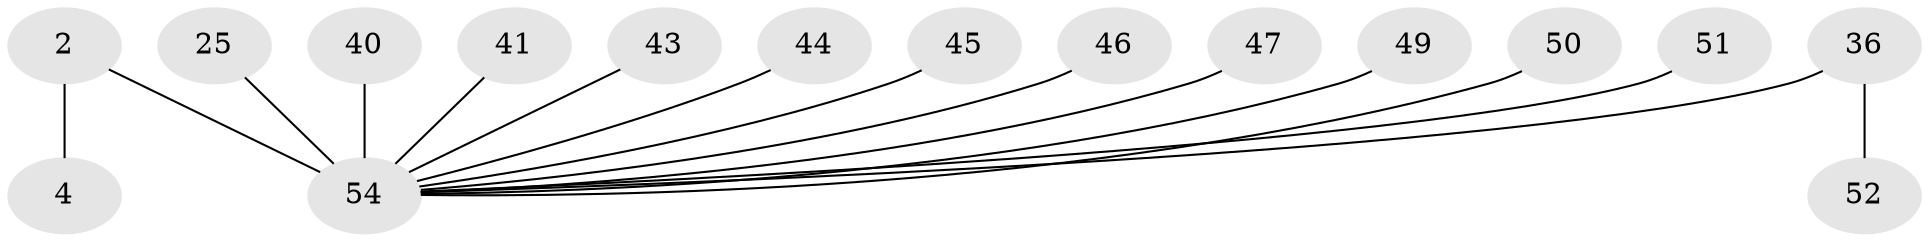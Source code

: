 // original degree distribution, {5: 0.018518518518518517, 12: 0.018518518518518517, 4: 0.1111111111111111, 1: 0.37037037037037035, 13: 0.018518518518518517, 7: 0.037037037037037035, 2: 0.2037037037037037, 3: 0.2222222222222222}
// Generated by graph-tools (version 1.1) at 2025/51/03/04/25 21:51:31]
// undirected, 16 vertices, 15 edges
graph export_dot {
graph [start="1"]
  node [color=gray90,style=filled];
  2;
  4;
  25 [super="+17"];
  36 [super="+20+28"];
  40;
  41;
  43;
  44;
  45 [super="+34"];
  46;
  47 [super="+42"];
  49 [super="+33"];
  50;
  51;
  52 [super="+32"];
  54 [super="+6+48+53+8+10+19+30+38+39"];
  2 -- 4;
  2 -- 54 [weight=11];
  25 -- 54 [weight=3];
  36 -- 54 [weight=3];
  36 -- 52 [weight=2];
  40 -- 54;
  41 -- 54;
  43 -- 54;
  44 -- 54;
  45 -- 54;
  46 -- 54;
  47 -- 54;
  49 -- 54 [weight=3];
  50 -- 54;
  51 -- 54;
}
